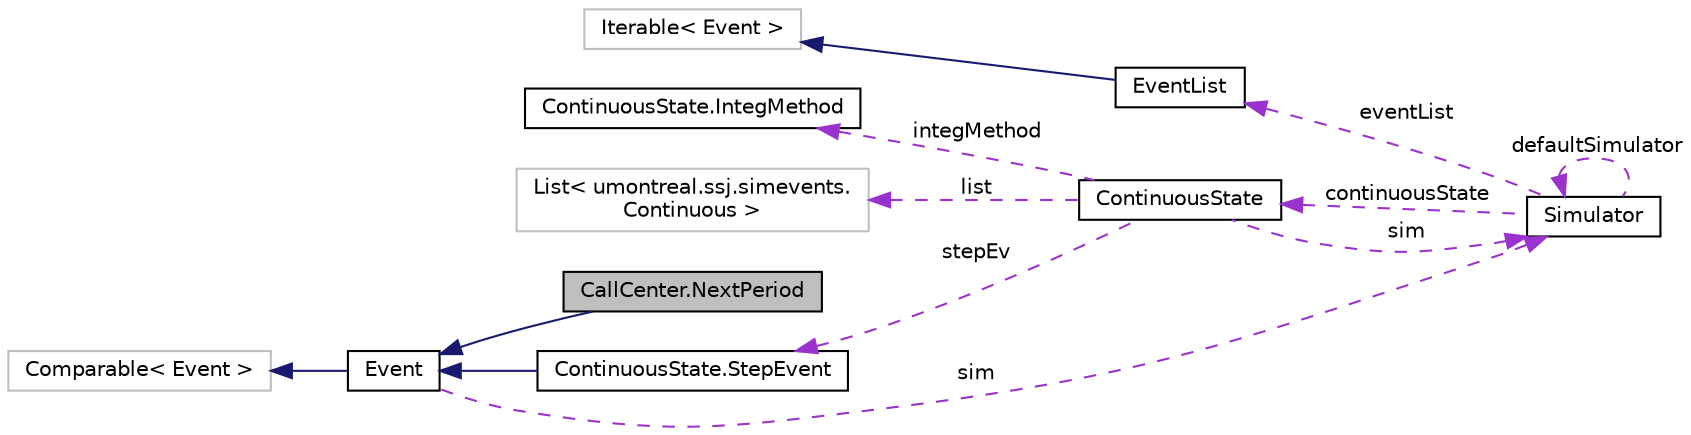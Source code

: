 digraph "CallCenter.NextPeriod"
{
 // INTERACTIVE_SVG=YES
  bgcolor="transparent";
  edge [fontname="Helvetica",fontsize="10",labelfontname="Helvetica",labelfontsize="10"];
  node [fontname="Helvetica",fontsize="10",shape=record];
  rankdir="LR";
  Node3 [label="CallCenter.NextPeriod",height=0.2,width=0.4,color="black", fillcolor="grey75", style="filled", fontcolor="black"];
  Node4 -> Node3 [dir="back",color="midnightblue",fontsize="10",style="solid",fontname="Helvetica"];
  Node4 [label="Event",height=0.2,width=0.4,color="black",URL="$dc/dc0/classumontreal_1_1ssj_1_1simevents_1_1Event.html",tooltip="This abstract class provides event scheduling tools. "];
  Node5 -> Node4 [dir="back",color="midnightblue",fontsize="10",style="solid",fontname="Helvetica"];
  Node5 [label="Comparable\< Event \>",height=0.2,width=0.4,color="grey75"];
  Node6 -> Node4 [dir="back",color="darkorchid3",fontsize="10",style="dashed",label=" sim" ,fontname="Helvetica"];
  Node6 [label="Simulator",height=0.2,width=0.4,color="black",URL="$d0/df5/classumontreal_1_1ssj_1_1simevents_1_1Simulator.html",tooltip="Represents the executive of a discrete-event simulator. "];
  Node6 -> Node6 [dir="back",color="darkorchid3",fontsize="10",style="dashed",label=" defaultSimulator" ,fontname="Helvetica"];
  Node7 -> Node6 [dir="back",color="darkorchid3",fontsize="10",style="dashed",label=" eventList" ,fontname="Helvetica"];
  Node7 [label="EventList",height=0.2,width=0.4,color="black",URL="$d8/d4a/interfaceumontreal_1_1ssj_1_1simevents_1_1eventlist_1_1EventList.html",tooltip="An interface for implementations of event lists. "];
  Node8 -> Node7 [dir="back",color="midnightblue",fontsize="10",style="solid",fontname="Helvetica"];
  Node8 [label="Iterable\< Event \>",height=0.2,width=0.4,color="grey75"];
  Node9 -> Node6 [dir="back",color="darkorchid3",fontsize="10",style="dashed",label=" continuousState" ,fontname="Helvetica"];
  Node9 [label="ContinuousState",height=0.2,width=0.4,color="black",URL="$d8/d68/classumontreal_1_1ssj_1_1simevents_1_1ContinuousState.html",tooltip="Represents the portion of the simulator’s state associated with continuous-time simulation. "];
  Node6 -> Node9 [dir="back",color="darkorchid3",fontsize="10",style="dashed",label=" sim" ,fontname="Helvetica"];
  Node10 -> Node9 [dir="back",color="darkorchid3",fontsize="10",style="dashed",label=" integMethod" ,fontname="Helvetica"];
  Node10 [label="ContinuousState.IntegMethod",height=0.2,width=0.4,color="black",URL="$d1/ddb/enumumontreal_1_1ssj_1_1simevents_1_1ContinuousState_1_1IntegMethod.html"];
  Node11 -> Node9 [dir="back",color="darkorchid3",fontsize="10",style="dashed",label=" list" ,fontname="Helvetica"];
  Node11 [label="List\< umontreal.ssj.simevents.\lContinuous \>",height=0.2,width=0.4,color="grey75"];
  Node12 -> Node9 [dir="back",color="darkorchid3",fontsize="10",style="dashed",label=" stepEv" ,fontname="Helvetica"];
  Node12 [label="ContinuousState.StepEvent",height=0.2,width=0.4,color="black",URL="$d7/d94/classumontreal_1_1ssj_1_1simevents_1_1ContinuousState_1_1StepEvent.html"];
  Node4 -> Node12 [dir="back",color="midnightblue",fontsize="10",style="solid",fontname="Helvetica"];
}

